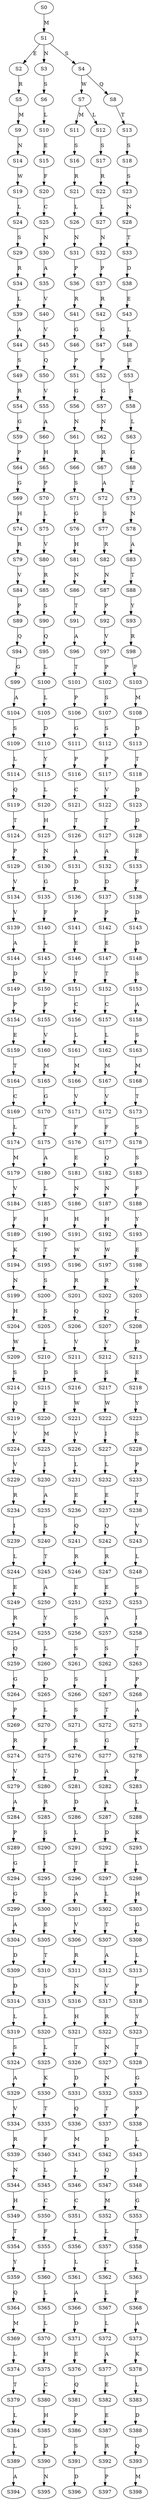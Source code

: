 strict digraph  {
	S0 -> S1 [ label = M ];
	S1 -> S2 [ label = E ];
	S1 -> S3 [ label = N ];
	S1 -> S4 [ label = S ];
	S2 -> S5 [ label = R ];
	S3 -> S6 [ label = S ];
	S4 -> S7 [ label = W ];
	S4 -> S8 [ label = Q ];
	S5 -> S9 [ label = M ];
	S6 -> S10 [ label = L ];
	S7 -> S11 [ label = M ];
	S7 -> S12 [ label = L ];
	S8 -> S13 [ label = T ];
	S9 -> S14 [ label = N ];
	S10 -> S15 [ label = E ];
	S11 -> S16 [ label = S ];
	S12 -> S17 [ label = S ];
	S13 -> S18 [ label = S ];
	S14 -> S19 [ label = W ];
	S15 -> S20 [ label = F ];
	S16 -> S21 [ label = R ];
	S17 -> S22 [ label = R ];
	S18 -> S23 [ label = S ];
	S19 -> S24 [ label = L ];
	S20 -> S25 [ label = C ];
	S21 -> S26 [ label = L ];
	S22 -> S27 [ label = L ];
	S23 -> S28 [ label = N ];
	S24 -> S29 [ label = S ];
	S25 -> S30 [ label = N ];
	S26 -> S31 [ label = N ];
	S27 -> S32 [ label = N ];
	S28 -> S33 [ label = T ];
	S29 -> S34 [ label = R ];
	S30 -> S35 [ label = A ];
	S31 -> S36 [ label = P ];
	S32 -> S37 [ label = P ];
	S33 -> S38 [ label = D ];
	S34 -> S39 [ label = L ];
	S35 -> S40 [ label = V ];
	S36 -> S41 [ label = R ];
	S37 -> S42 [ label = R ];
	S38 -> S43 [ label = E ];
	S39 -> S44 [ label = A ];
	S40 -> S45 [ label = V ];
	S41 -> S46 [ label = G ];
	S42 -> S47 [ label = G ];
	S43 -> S48 [ label = L ];
	S44 -> S49 [ label = S ];
	S45 -> S50 [ label = Q ];
	S46 -> S51 [ label = P ];
	S47 -> S52 [ label = P ];
	S48 -> S53 [ label = E ];
	S49 -> S54 [ label = R ];
	S50 -> S55 [ label = V ];
	S51 -> S56 [ label = G ];
	S52 -> S57 [ label = G ];
	S53 -> S58 [ label = S ];
	S54 -> S59 [ label = G ];
	S55 -> S60 [ label = A ];
	S56 -> S61 [ label = N ];
	S57 -> S62 [ label = N ];
	S58 -> S63 [ label = L ];
	S59 -> S64 [ label = P ];
	S60 -> S65 [ label = H ];
	S61 -> S66 [ label = R ];
	S62 -> S67 [ label = R ];
	S63 -> S68 [ label = G ];
	S64 -> S69 [ label = G ];
	S65 -> S70 [ label = P ];
	S66 -> S71 [ label = S ];
	S67 -> S72 [ label = A ];
	S68 -> S73 [ label = T ];
	S69 -> S74 [ label = H ];
	S70 -> S75 [ label = L ];
	S71 -> S76 [ label = G ];
	S72 -> S77 [ label = S ];
	S73 -> S78 [ label = N ];
	S74 -> S79 [ label = R ];
	S75 -> S80 [ label = V ];
	S76 -> S81 [ label = H ];
	S77 -> S82 [ label = R ];
	S78 -> S83 [ label = A ];
	S79 -> S84 [ label = V ];
	S80 -> S85 [ label = R ];
	S81 -> S86 [ label = N ];
	S82 -> S87 [ label = N ];
	S83 -> S88 [ label = T ];
	S84 -> S89 [ label = P ];
	S85 -> S90 [ label = S ];
	S86 -> S91 [ label = T ];
	S87 -> S92 [ label = P ];
	S88 -> S93 [ label = Y ];
	S89 -> S94 [ label = Q ];
	S90 -> S95 [ label = Q ];
	S91 -> S96 [ label = A ];
	S92 -> S97 [ label = V ];
	S93 -> S98 [ label = R ];
	S94 -> S99 [ label = G ];
	S95 -> S100 [ label = L ];
	S96 -> S101 [ label = T ];
	S97 -> S102 [ label = P ];
	S98 -> S103 [ label = F ];
	S99 -> S104 [ label = A ];
	S100 -> S105 [ label = L ];
	S101 -> S106 [ label = P ];
	S102 -> S107 [ label = S ];
	S103 -> S108 [ label = M ];
	S104 -> S109 [ label = S ];
	S105 -> S110 [ label = D ];
	S106 -> S111 [ label = G ];
	S107 -> S112 [ label = S ];
	S108 -> S113 [ label = D ];
	S109 -> S114 [ label = L ];
	S110 -> S115 [ label = Y ];
	S111 -> S116 [ label = P ];
	S112 -> S117 [ label = P ];
	S113 -> S118 [ label = T ];
	S114 -> S119 [ label = Q ];
	S115 -> S120 [ label = L ];
	S116 -> S121 [ label = C ];
	S117 -> S122 [ label = V ];
	S118 -> S123 [ label = D ];
	S119 -> S124 [ label = T ];
	S120 -> S125 [ label = H ];
	S121 -> S126 [ label = T ];
	S122 -> S127 [ label = T ];
	S123 -> S128 [ label = D ];
	S124 -> S129 [ label = P ];
	S125 -> S130 [ label = N ];
	S126 -> S131 [ label = A ];
	S127 -> S132 [ label = A ];
	S128 -> S133 [ label = E ];
	S129 -> S134 [ label = V ];
	S130 -> S135 [ label = G ];
	S131 -> S136 [ label = D ];
	S132 -> S137 [ label = D ];
	S133 -> S138 [ label = F ];
	S134 -> S139 [ label = V ];
	S135 -> S140 [ label = F ];
	S136 -> S141 [ label = P ];
	S137 -> S142 [ label = P ];
	S138 -> S143 [ label = D ];
	S139 -> S144 [ label = A ];
	S140 -> S145 [ label = L ];
	S141 -> S146 [ label = E ];
	S142 -> S147 [ label = E ];
	S143 -> S148 [ label = D ];
	S144 -> S149 [ label = D ];
	S145 -> S150 [ label = V ];
	S146 -> S151 [ label = T ];
	S147 -> S152 [ label = T ];
	S148 -> S153 [ label = S ];
	S149 -> S154 [ label = P ];
	S150 -> S155 [ label = P ];
	S151 -> S156 [ label = C ];
	S152 -> S157 [ label = C ];
	S153 -> S158 [ label = A ];
	S154 -> S159 [ label = E ];
	S155 -> S160 [ label = V ];
	S156 -> S161 [ label = L ];
	S157 -> S162 [ label = L ];
	S158 -> S163 [ label = S ];
	S159 -> S164 [ label = T ];
	S160 -> S165 [ label = M ];
	S161 -> S166 [ label = M ];
	S162 -> S167 [ label = M ];
	S163 -> S168 [ label = M ];
	S164 -> S169 [ label = C ];
	S165 -> S170 [ label = G ];
	S166 -> S171 [ label = V ];
	S167 -> S172 [ label = V ];
	S168 -> S173 [ label = T ];
	S169 -> S174 [ label = L ];
	S170 -> S175 [ label = T ];
	S171 -> S176 [ label = F ];
	S172 -> S177 [ label = F ];
	S173 -> S178 [ label = S ];
	S174 -> S179 [ label = M ];
	S175 -> S180 [ label = A ];
	S176 -> S181 [ label = E ];
	S177 -> S182 [ label = Q ];
	S178 -> S183 [ label = S ];
	S179 -> S184 [ label = V ];
	S180 -> S185 [ label = L ];
	S181 -> S186 [ label = N ];
	S182 -> S187 [ label = N ];
	S183 -> S188 [ label = F ];
	S184 -> S189 [ label = F ];
	S185 -> S190 [ label = H ];
	S186 -> S191 [ label = H ];
	S187 -> S192 [ label = H ];
	S188 -> S193 [ label = Y ];
	S189 -> S194 [ label = K ];
	S190 -> S195 [ label = T ];
	S191 -> S196 [ label = W ];
	S192 -> S197 [ label = W ];
	S193 -> S198 [ label = E ];
	S194 -> S199 [ label = N ];
	S195 -> S200 [ label = S ];
	S196 -> S201 [ label = R ];
	S197 -> S202 [ label = R ];
	S198 -> S203 [ label = V ];
	S199 -> S204 [ label = H ];
	S200 -> S205 [ label = S ];
	S201 -> S206 [ label = Q ];
	S202 -> S207 [ label = Q ];
	S203 -> S208 [ label = C ];
	S204 -> S209 [ label = W ];
	S205 -> S210 [ label = L ];
	S206 -> S211 [ label = V ];
	S207 -> S212 [ label = V ];
	S208 -> S213 [ label = D ];
	S209 -> S214 [ label = S ];
	S210 -> S215 [ label = D ];
	S211 -> S216 [ label = S ];
	S212 -> S217 [ label = S ];
	S213 -> S218 [ label = E ];
	S214 -> S219 [ label = Q ];
	S215 -> S220 [ label = E ];
	S216 -> S221 [ label = W ];
	S217 -> S222 [ label = W ];
	S218 -> S223 [ label = Y ];
	S219 -> S224 [ label = V ];
	S220 -> S225 [ label = M ];
	S221 -> S226 [ label = V ];
	S222 -> S227 [ label = I ];
	S223 -> S228 [ label = S ];
	S224 -> S229 [ label = V ];
	S225 -> S230 [ label = I ];
	S226 -> S231 [ label = L ];
	S227 -> S232 [ label = L ];
	S228 -> S233 [ label = P ];
	S229 -> S234 [ label = R ];
	S230 -> S235 [ label = A ];
	S231 -> S236 [ label = E ];
	S232 -> S237 [ label = E ];
	S233 -> S238 [ label = T ];
	S234 -> S239 [ label = I ];
	S235 -> S240 [ label = S ];
	S236 -> S241 [ label = Q ];
	S237 -> S242 [ label = Q ];
	S238 -> S243 [ label = V ];
	S239 -> S244 [ label = L ];
	S240 -> S245 [ label = T ];
	S241 -> S246 [ label = R ];
	S242 -> S247 [ label = R ];
	S243 -> S248 [ label = L ];
	S244 -> S249 [ label = E ];
	S245 -> S250 [ label = A ];
	S246 -> S251 [ label = E ];
	S247 -> S252 [ label = E ];
	S248 -> S253 [ label = S ];
	S249 -> S254 [ label = R ];
	S250 -> S255 [ label = Y ];
	S251 -> S256 [ label = S ];
	S252 -> S257 [ label = A ];
	S253 -> S258 [ label = I ];
	S254 -> S259 [ label = Q ];
	S255 -> S260 [ label = L ];
	S256 -> S261 [ label = S ];
	S257 -> S262 [ label = S ];
	S258 -> S263 [ label = T ];
	S259 -> S264 [ label = G ];
	S260 -> S265 [ label = D ];
	S261 -> S266 [ label = S ];
	S262 -> S267 [ label = I ];
	S263 -> S268 [ label = P ];
	S264 -> S269 [ label = P ];
	S265 -> S270 [ label = L ];
	S266 -> S271 [ label = S ];
	S267 -> S272 [ label = T ];
	S268 -> S273 [ label = A ];
	S269 -> S274 [ label = R ];
	S270 -> S275 [ label = F ];
	S271 -> S276 [ label = S ];
	S272 -> S277 [ label = G ];
	S273 -> S278 [ label = T ];
	S274 -> S279 [ label = V ];
	S275 -> S280 [ label = L ];
	S276 -> S281 [ label = D ];
	S277 -> S282 [ label = A ];
	S278 -> S283 [ label = P ];
	S279 -> S284 [ label = A ];
	S280 -> S285 [ label = R ];
	S281 -> S286 [ label = D ];
	S282 -> S287 [ label = A ];
	S283 -> S288 [ label = L ];
	S284 -> S289 [ label = P ];
	S285 -> S290 [ label = S ];
	S286 -> S291 [ label = L ];
	S287 -> S292 [ label = D ];
	S288 -> S293 [ label = K ];
	S289 -> S294 [ label = G ];
	S290 -> S295 [ label = I ];
	S291 -> S296 [ label = T ];
	S292 -> S297 [ label = E ];
	S293 -> S298 [ label = L ];
	S294 -> S299 [ label = G ];
	S295 -> S300 [ label = S ];
	S296 -> S301 [ label = A ];
	S297 -> S302 [ label = L ];
	S298 -> S303 [ label = H ];
	S299 -> S304 [ label = A ];
	S300 -> S305 [ label = E ];
	S301 -> S306 [ label = V ];
	S302 -> S307 [ label = T ];
	S303 -> S308 [ label = G ];
	S304 -> S309 [ label = D ];
	S305 -> S310 [ label = T ];
	S306 -> S311 [ label = R ];
	S307 -> S312 [ label = A ];
	S308 -> S313 [ label = L ];
	S309 -> S314 [ label = D ];
	S310 -> S315 [ label = S ];
	S311 -> S316 [ label = N ];
	S312 -> S317 [ label = V ];
	S313 -> S318 [ label = P ];
	S314 -> S319 [ label = L ];
	S315 -> S320 [ label = L ];
	S316 -> S321 [ label = H ];
	S317 -> S322 [ label = R ];
	S318 -> S323 [ label = Y ];
	S319 -> S324 [ label = S ];
	S320 -> S325 [ label = L ];
	S321 -> S326 [ label = T ];
	S322 -> S327 [ label = N ];
	S323 -> S328 [ label = T ];
	S324 -> S329 [ label = A ];
	S325 -> S330 [ label = K ];
	S326 -> S331 [ label = D ];
	S327 -> S332 [ label = N ];
	S328 -> S333 [ label = G ];
	S329 -> S334 [ label = V ];
	S330 -> S335 [ label = T ];
	S331 -> S336 [ label = Q ];
	S332 -> S337 [ label = T ];
	S333 -> S338 [ label = P ];
	S334 -> S339 [ label = R ];
	S335 -> S340 [ label = F ];
	S336 -> S341 [ label = M ];
	S337 -> S342 [ label = D ];
	S338 -> S343 [ label = L ];
	S339 -> S344 [ label = N ];
	S340 -> S345 [ label = L ];
	S341 -> S346 [ label = L ];
	S342 -> S347 [ label = Q ];
	S343 -> S348 [ label = I ];
	S344 -> S349 [ label = H ];
	S345 -> S350 [ label = C ];
	S346 -> S351 [ label = C ];
	S347 -> S352 [ label = M ];
	S348 -> S353 [ label = G ];
	S349 -> S354 [ label = T ];
	S350 -> S355 [ label = F ];
	S351 -> S356 [ label = L ];
	S352 -> S357 [ label = L ];
	S353 -> S358 [ label = T ];
	S354 -> S359 [ label = Y ];
	S355 -> S360 [ label = I ];
	S356 -> S361 [ label = L ];
	S357 -> S362 [ label = C ];
	S358 -> S363 [ label = L ];
	S359 -> S364 [ label = Q ];
	S360 -> S365 [ label = L ];
	S361 -> S366 [ label = A ];
	S362 -> S367 [ label = L ];
	S363 -> S368 [ label = F ];
	S364 -> S369 [ label = M ];
	S365 -> S370 [ label = L ];
	S366 -> S371 [ label = D ];
	S367 -> S372 [ label = L ];
	S368 -> S373 [ label = A ];
	S369 -> S374 [ label = L ];
	S370 -> S375 [ label = H ];
	S371 -> S376 [ label = E ];
	S372 -> S377 [ label = A ];
	S373 -> S378 [ label = K ];
	S374 -> S379 [ label = T ];
	S375 -> S380 [ label = C ];
	S376 -> S381 [ label = Q ];
	S377 -> S382 [ label = E ];
	S378 -> S383 [ label = L ];
	S379 -> S384 [ label = L ];
	S380 -> S385 [ label = H ];
	S381 -> S386 [ label = P ];
	S382 -> S387 [ label = E ];
	S383 -> S388 [ label = D ];
	S384 -> S389 [ label = L ];
	S385 -> S390 [ label = D ];
	S386 -> S391 [ label = S ];
	S387 -> S392 [ label = R ];
	S388 -> S393 [ label = Q ];
	S389 -> S394 [ label = A ];
	S390 -> S395 [ label = N ];
	S391 -> S396 [ label = D ];
	S392 -> S397 [ label = P ];
	S393 -> S398 [ label = M ];
}
